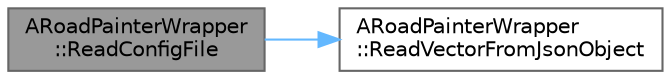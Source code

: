 digraph "ARoadPainterWrapper::ReadConfigFile"
{
 // INTERACTIVE_SVG=YES
 // LATEX_PDF_SIZE
  bgcolor="transparent";
  edge [fontname=Helvetica,fontsize=10,labelfontname=Helvetica,labelfontsize=10];
  node [fontname=Helvetica,fontsize=10,shape=box,height=0.2,width=0.4];
  rankdir="LR";
  Node1 [id="Node000001",label="ARoadPainterWrapper\l::ReadConfigFile",height=0.2,width=0.4,color="gray40", fillcolor="grey60", style="filled", fontcolor="black",tooltip="Function for reading the decals configuration file (in JSON format)"];
  Node1 -> Node2 [id="edge1_Node000001_Node000002",color="steelblue1",style="solid",tooltip=" "];
  Node2 [id="Node000002",label="ARoadPainterWrapper\l::ReadVectorFromJsonObject",height=0.2,width=0.4,color="grey40", fillcolor="white", style="filled",URL="$d0/d35/classARoadPainterWrapper.html#a03c878c68a22eac562f1c125d62c0448",tooltip="Function to read 3D vectors from a JSON file"];
}
